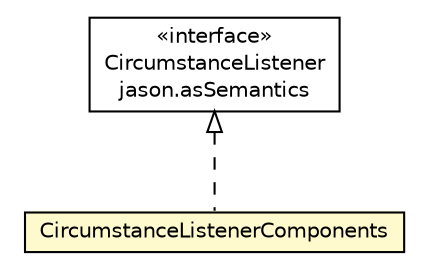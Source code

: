 #!/usr/local/bin/dot
#
# Class diagram 
# Generated by UMLGraph version R5_6 (http://www.umlgraph.org/)
#

digraph G {
	edge [fontname="Helvetica",fontsize=10,labelfontname="Helvetica",labelfontsize=10];
	node [fontname="Helvetica",fontsize=10,shape=plaintext];
	nodesep=0.25;
	ranksep=0.5;
	// jason.asSemantics.CircumstanceListener
	c20218 [label=<<table title="jason.asSemantics.CircumstanceListener" border="0" cellborder="1" cellspacing="0" cellpadding="2" port="p" href="../../asSemantics/CircumstanceListener.html">
		<tr><td><table border="0" cellspacing="0" cellpadding="1">
<tr><td align="center" balign="center"> &#171;interface&#187; </td></tr>
<tr><td align="center" balign="center"> CircumstanceListener </td></tr>
<tr><td align="center" balign="center"> jason.asSemantics </td></tr>
		</table></td></tr>
		</table>>, URL="../../asSemantics/CircumstanceListener.html", fontname="Helvetica", fontcolor="black", fontsize=10.0];
	// jason.infra.components.CircumstanceListenerComponents
	c20356 [label=<<table title="jason.infra.components.CircumstanceListenerComponents" border="0" cellborder="1" cellspacing="0" cellpadding="2" port="p" bgcolor="lemonChiffon" href="./CircumstanceListenerComponents.html">
		<tr><td><table border="0" cellspacing="0" cellpadding="1">
<tr><td align="center" balign="center"> CircumstanceListenerComponents </td></tr>
		</table></td></tr>
		</table>>, URL="./CircumstanceListenerComponents.html", fontname="Helvetica", fontcolor="black", fontsize=10.0];
	//jason.infra.components.CircumstanceListenerComponents implements jason.asSemantics.CircumstanceListener
	c20218:p -> c20356:p [dir=back,arrowtail=empty,style=dashed];
}

